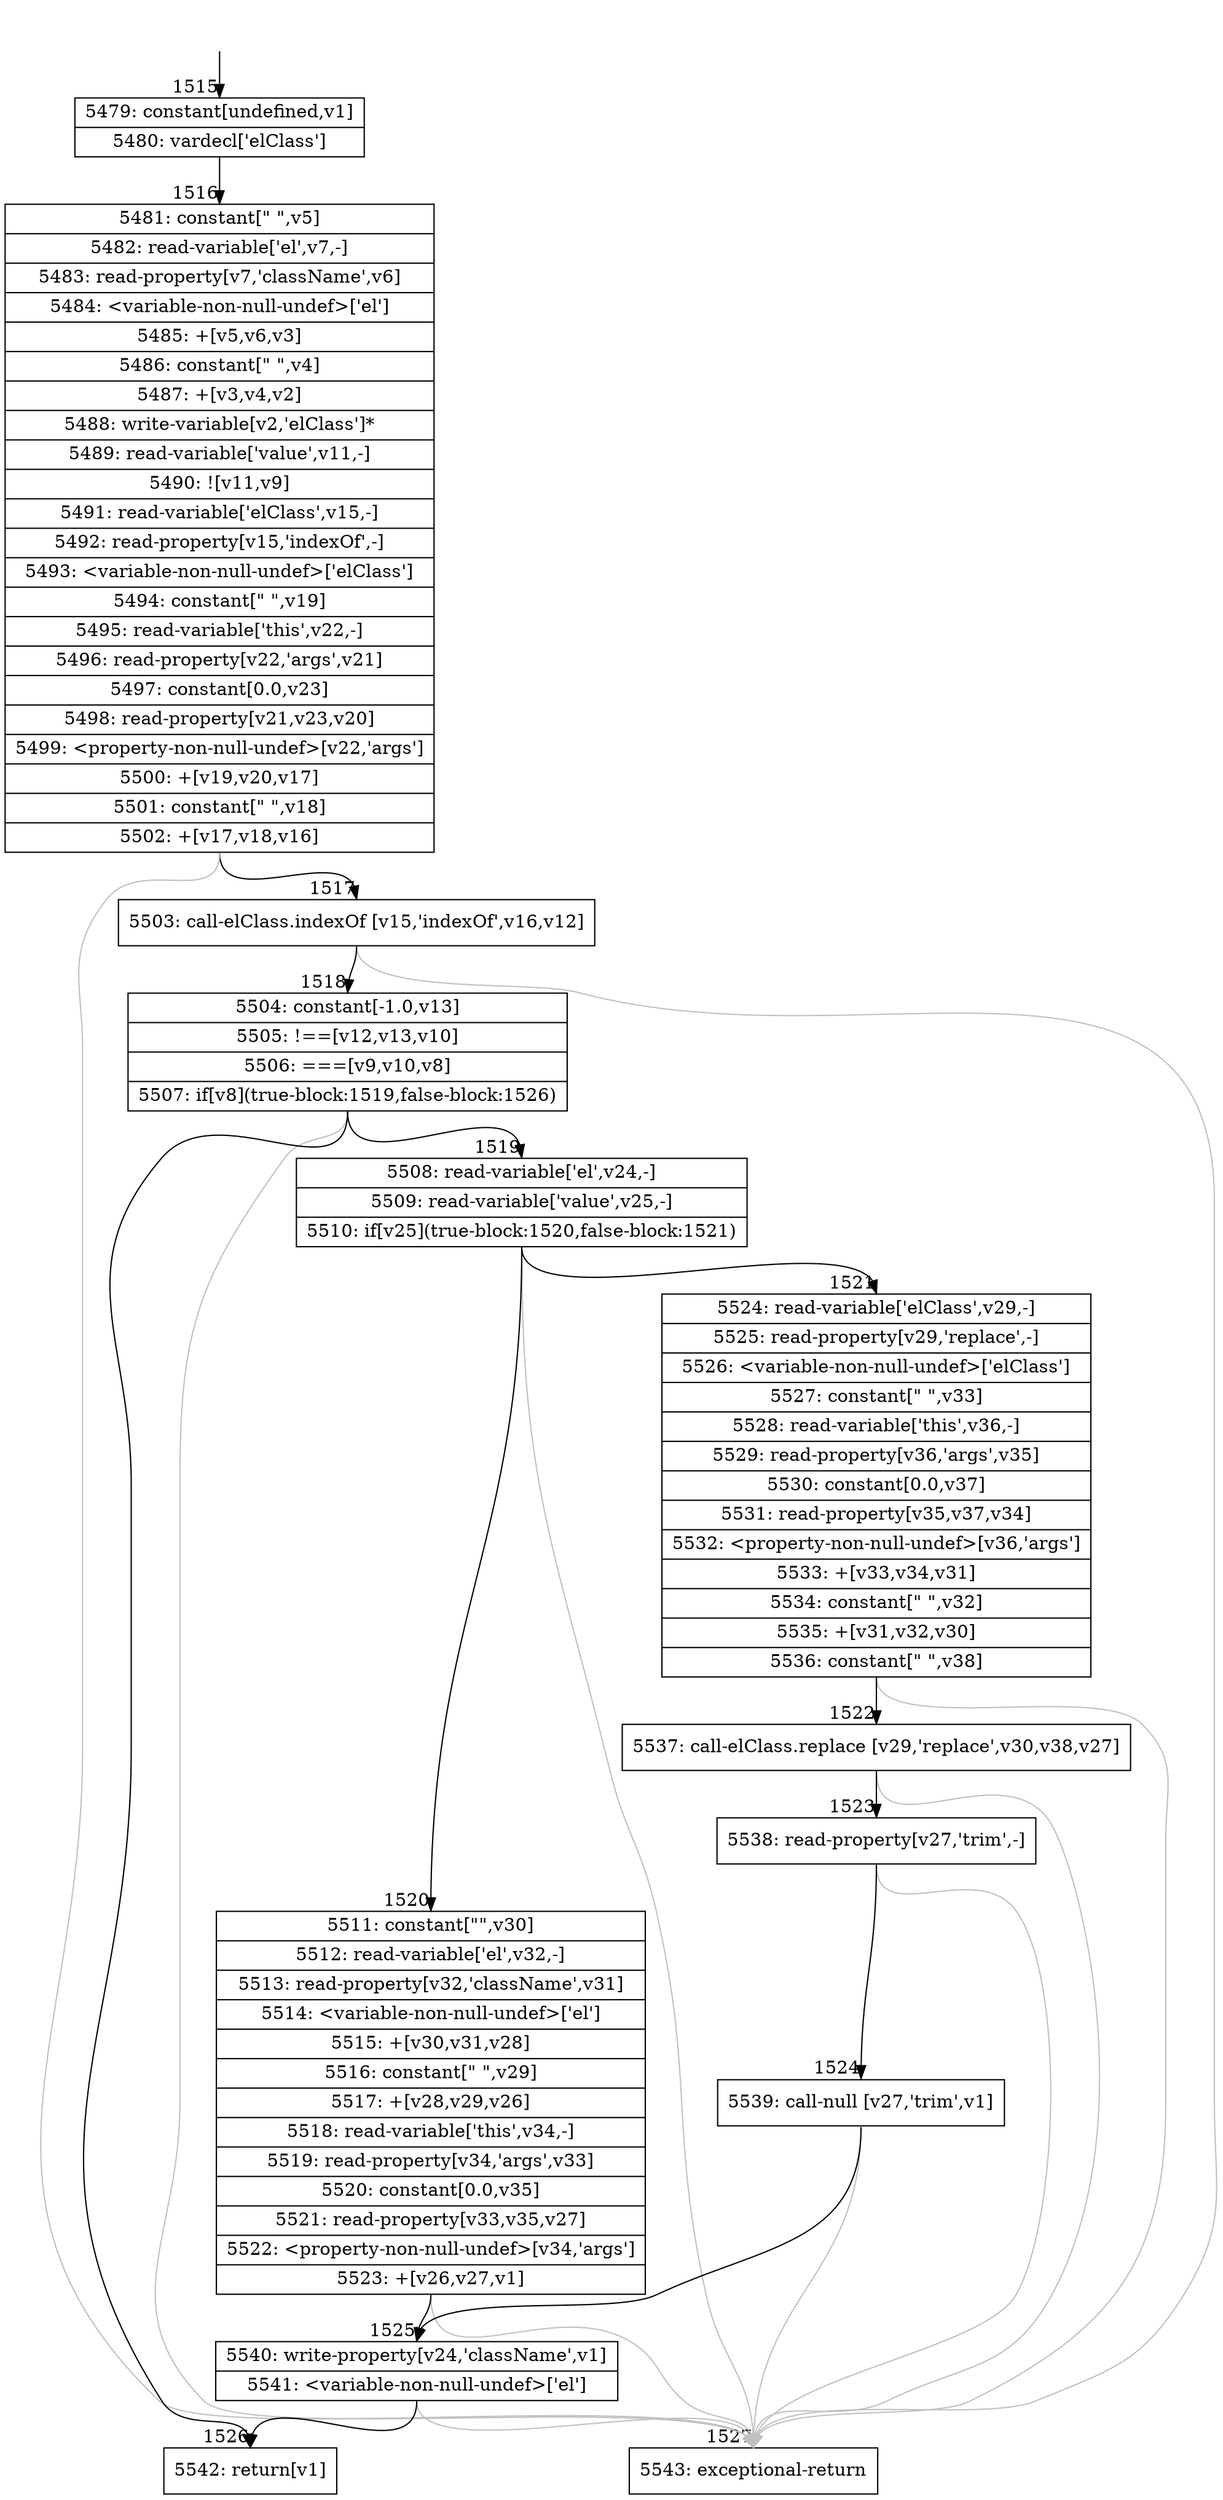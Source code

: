 digraph {
rankdir="TD"
BB_entry113[shape=none,label=""];
BB_entry113 -> BB1515 [tailport=s, headport=n, headlabel="    1515"]
BB1515 [shape=record label="{5479: constant[undefined,v1]|5480: vardecl['elClass']}" ] 
BB1515 -> BB1516 [tailport=s, headport=n, headlabel="      1516"]
BB1516 [shape=record label="{5481: constant[\" \",v5]|5482: read-variable['el',v7,-]|5483: read-property[v7,'className',v6]|5484: \<variable-non-null-undef\>['el']|5485: +[v5,v6,v3]|5486: constant[\" \",v4]|5487: +[v3,v4,v2]|5488: write-variable[v2,'elClass']*|5489: read-variable['value',v11,-]|5490: ![v11,v9]|5491: read-variable['elClass',v15,-]|5492: read-property[v15,'indexOf',-]|5493: \<variable-non-null-undef\>['elClass']|5494: constant[\" \",v19]|5495: read-variable['this',v22,-]|5496: read-property[v22,'args',v21]|5497: constant[0.0,v23]|5498: read-property[v21,v23,v20]|5499: \<property-non-null-undef\>[v22,'args']|5500: +[v19,v20,v17]|5501: constant[\" \",v18]|5502: +[v17,v18,v16]}" ] 
BB1516 -> BB1517 [tailport=s, headport=n, headlabel="      1517"]
BB1516 -> BB1527 [tailport=s, headport=n, color=gray, headlabel="      1527"]
BB1517 [shape=record label="{5503: call-elClass.indexOf [v15,'indexOf',v16,v12]}" ] 
BB1517 -> BB1518 [tailport=s, headport=n, headlabel="      1518"]
BB1517 -> BB1527 [tailport=s, headport=n, color=gray]
BB1518 [shape=record label="{5504: constant[-1.0,v13]|5505: !==[v12,v13,v10]|5506: ===[v9,v10,v8]|5507: if[v8](true-block:1519,false-block:1526)}" ] 
BB1518 -> BB1519 [tailport=s, headport=n, headlabel="      1519"]
BB1518 -> BB1526 [tailport=s, headport=n, headlabel="      1526"]
BB1518 -> BB1527 [tailport=s, headport=n, color=gray]
BB1519 [shape=record label="{5508: read-variable['el',v24,-]|5509: read-variable['value',v25,-]|5510: if[v25](true-block:1520,false-block:1521)}" ] 
BB1519 -> BB1520 [tailport=s, headport=n, headlabel="      1520"]
BB1519 -> BB1521 [tailport=s, headport=n, headlabel="      1521"]
BB1519 -> BB1527 [tailport=s, headport=n, color=gray]
BB1520 [shape=record label="{5511: constant[\"\",v30]|5512: read-variable['el',v32,-]|5513: read-property[v32,'className',v31]|5514: \<variable-non-null-undef\>['el']|5515: +[v30,v31,v28]|5516: constant[\" \",v29]|5517: +[v28,v29,v26]|5518: read-variable['this',v34,-]|5519: read-property[v34,'args',v33]|5520: constant[0.0,v35]|5521: read-property[v33,v35,v27]|5522: \<property-non-null-undef\>[v34,'args']|5523: +[v26,v27,v1]}" ] 
BB1520 -> BB1525 [tailport=s, headport=n, headlabel="      1525"]
BB1520 -> BB1527 [tailport=s, headport=n, color=gray]
BB1521 [shape=record label="{5524: read-variable['elClass',v29,-]|5525: read-property[v29,'replace',-]|5526: \<variable-non-null-undef\>['elClass']|5527: constant[\" \",v33]|5528: read-variable['this',v36,-]|5529: read-property[v36,'args',v35]|5530: constant[0.0,v37]|5531: read-property[v35,v37,v34]|5532: \<property-non-null-undef\>[v36,'args']|5533: +[v33,v34,v31]|5534: constant[\" \",v32]|5535: +[v31,v32,v30]|5536: constant[\" \",v38]}" ] 
BB1521 -> BB1522 [tailport=s, headport=n, headlabel="      1522"]
BB1521 -> BB1527 [tailport=s, headport=n, color=gray]
BB1522 [shape=record label="{5537: call-elClass.replace [v29,'replace',v30,v38,v27]}" ] 
BB1522 -> BB1523 [tailport=s, headport=n, headlabel="      1523"]
BB1522 -> BB1527 [tailport=s, headport=n, color=gray]
BB1523 [shape=record label="{5538: read-property[v27,'trim',-]}" ] 
BB1523 -> BB1524 [tailport=s, headport=n, headlabel="      1524"]
BB1523 -> BB1527 [tailport=s, headport=n, color=gray]
BB1524 [shape=record label="{5539: call-null [v27,'trim',v1]}" ] 
BB1524 -> BB1525 [tailport=s, headport=n]
BB1524 -> BB1527 [tailport=s, headport=n, color=gray]
BB1525 [shape=record label="{5540: write-property[v24,'className',v1]|5541: \<variable-non-null-undef\>['el']}" ] 
BB1525 -> BB1526 [tailport=s, headport=n]
BB1525 -> BB1527 [tailport=s, headport=n, color=gray]
BB1526 [shape=record label="{5542: return[v1]}" ] 
BB1527 [shape=record label="{5543: exceptional-return}" ] 
//#$~ 1212
}
